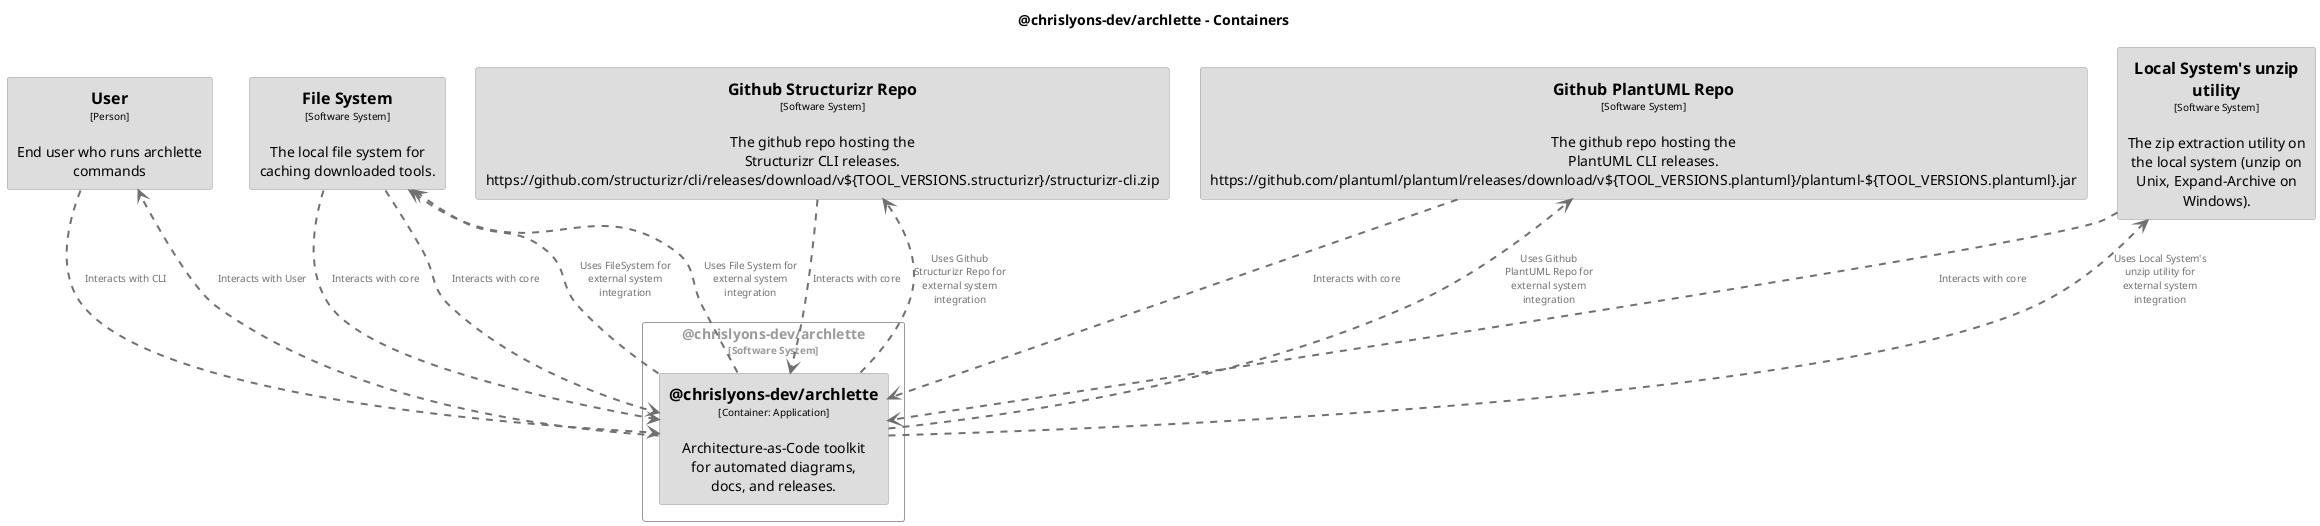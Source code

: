 @startuml
set separator none
title @chrislyons-dev/archlette - Containers

top to bottom direction
skinparam ranksep 60
skinparam nodesep 30

skinparam {
  arrowFontSize 10
  defaultTextAlignment center
  wrapWidth 200
  maxMessageSize 100
}

hide stereotype

skinparam rectangle<<chrislyonsdevarchlette.chrislyonsdevarchlette>> {
  BackgroundColor #dddddd
  FontColor #000000
  BorderColor #9a9a9a
  shadowing false
}
skinparam rectangle<<FileSystem>> {
  BackgroundColor #dddddd
  FontColor #000000
  BorderColor #9a9a9a
  shadowing false
}
skinparam rectangle<<FileSystem>> {
  BackgroundColor #dddddd
  FontColor #000000
  BorderColor #9a9a9a
  shadowing false
}
skinparam rectangle<<GithubPlantUMLRepo>> {
  BackgroundColor #dddddd
  FontColor #000000
  BorderColor #9a9a9a
  shadowing false
}
skinparam rectangle<<GithubStructurizrRepo>> {
  BackgroundColor #dddddd
  FontColor #000000
  BorderColor #9a9a9a
  shadowing false
}
skinparam rectangle<<LocalSystemsunziputility>> {
  BackgroundColor #dddddd
  FontColor #000000
  BorderColor #9a9a9a
  shadowing false
}
skinparam rectangle<<User>> {
  BackgroundColor #dddddd
  FontColor #000000
  BorderColor #9a9a9a
  shadowing false
}
skinparam rectangle<<chrislyonsdevarchlette>> {
  BorderColor #9a9a9a
  FontColor #9a9a9a
  shadowing false
}

rectangle "==User\n<size:10>[Person]</size>\n\nEnd user who runs archlette commands" <<User>> as User
rectangle "==FileSystem\n<size:10>[Software System]</size>\n\nFile system for reading and writing files" <<FileSystem>> as FileSystem
rectangle "==Github Structurizr Repo\n<size:10>[Software System]</size>\n\nThe github repo hosting the Structurizr CLI releases. https://github.com/structurizr/cli/releases/download/v${TOOL_VERSIONS.structurizr}/structurizr-cli.zip" <<GithubStructurizrRepo>> as GithubStructurizrRepo
rectangle "==Github PlantUML Repo\n<size:10>[Software System]</size>\n\nThe github repo hosting the PlantUML CLI releases. https://github.com/plantuml/plantuml/releases/download/v${TOOL_VERSIONS.plantuml}/plantuml-${TOOL_VERSIONS.plantuml}.jar" <<GithubPlantUMLRepo>> as GithubPlantUMLRepo
rectangle "==Local System's unzip utility\n<size:10>[Software System]</size>\n\nThe zip extraction utility on the local system (unzip on Unix, Expand-Archive on Windows)." <<LocalSystemsunziputility>> as LocalSystemsunziputility
rectangle "==File System\n<size:10>[Software System]</size>\n\nThe local file system for caching downloaded tools." <<FileSystem>> as FileSystem

rectangle "@chrislyons-dev/archlette\n<size:10>[Software System]</size>" <<chrislyonsdevarchlette>> {
  rectangle "==@chrislyons-dev/archlette\n<size:10>[Container: Application]</size>\n\nArchitecture-as-Code toolkit for automated diagrams, docs, and releases." <<chrislyonsdevarchlette.chrislyonsdevarchlette>> as chrislyonsdevarchlette.chrislyonsdevarchlette
}

GithubStructurizrRepo .[#707070,thickness=2].> chrislyonsdevarchlette.chrislyonsdevarchlette : "<color:#707070>Interacts with core"
GithubPlantUMLRepo .[#707070,thickness=2].> chrislyonsdevarchlette.chrislyonsdevarchlette : "<color:#707070>Interacts with core"
LocalSystemsunziputility .[#707070,thickness=2].> chrislyonsdevarchlette.chrislyonsdevarchlette : "<color:#707070>Interacts with core"
FileSystem .[#707070,thickness=2].> chrislyonsdevarchlette.chrislyonsdevarchlette : "<color:#707070>Interacts with core"
chrislyonsdevarchlette.chrislyonsdevarchlette .[#707070,thickness=2].> User : "<color:#707070>Interacts with User"
chrislyonsdevarchlette.chrislyonsdevarchlette .[#707070,thickness=2].> FileSystem : "<color:#707070>Uses FileSystem for external system integration"
chrislyonsdevarchlette.chrislyonsdevarchlette .[#707070,thickness=2].> GithubStructurizrRepo : "<color:#707070>Uses Github Structurizr Repo for external system integration"
chrislyonsdevarchlette.chrislyonsdevarchlette .[#707070,thickness=2].> GithubPlantUMLRepo : "<color:#707070>Uses Github PlantUML Repo for external system integration"
chrislyonsdevarchlette.chrislyonsdevarchlette .[#707070,thickness=2].> LocalSystemsunziputility : "<color:#707070>Uses Local System's unzip utility for external system integration"
chrislyonsdevarchlette.chrislyonsdevarchlette .[#707070,thickness=2].> FileSystem : "<color:#707070>Uses File System for external system integration"
User .[#707070,thickness=2].> chrislyonsdevarchlette.chrislyonsdevarchlette : "<color:#707070>Interacts with CLI"
FileSystem .[#707070,thickness=2].> chrislyonsdevarchlette.chrislyonsdevarchlette : "<color:#707070>Interacts with core"
@enduml